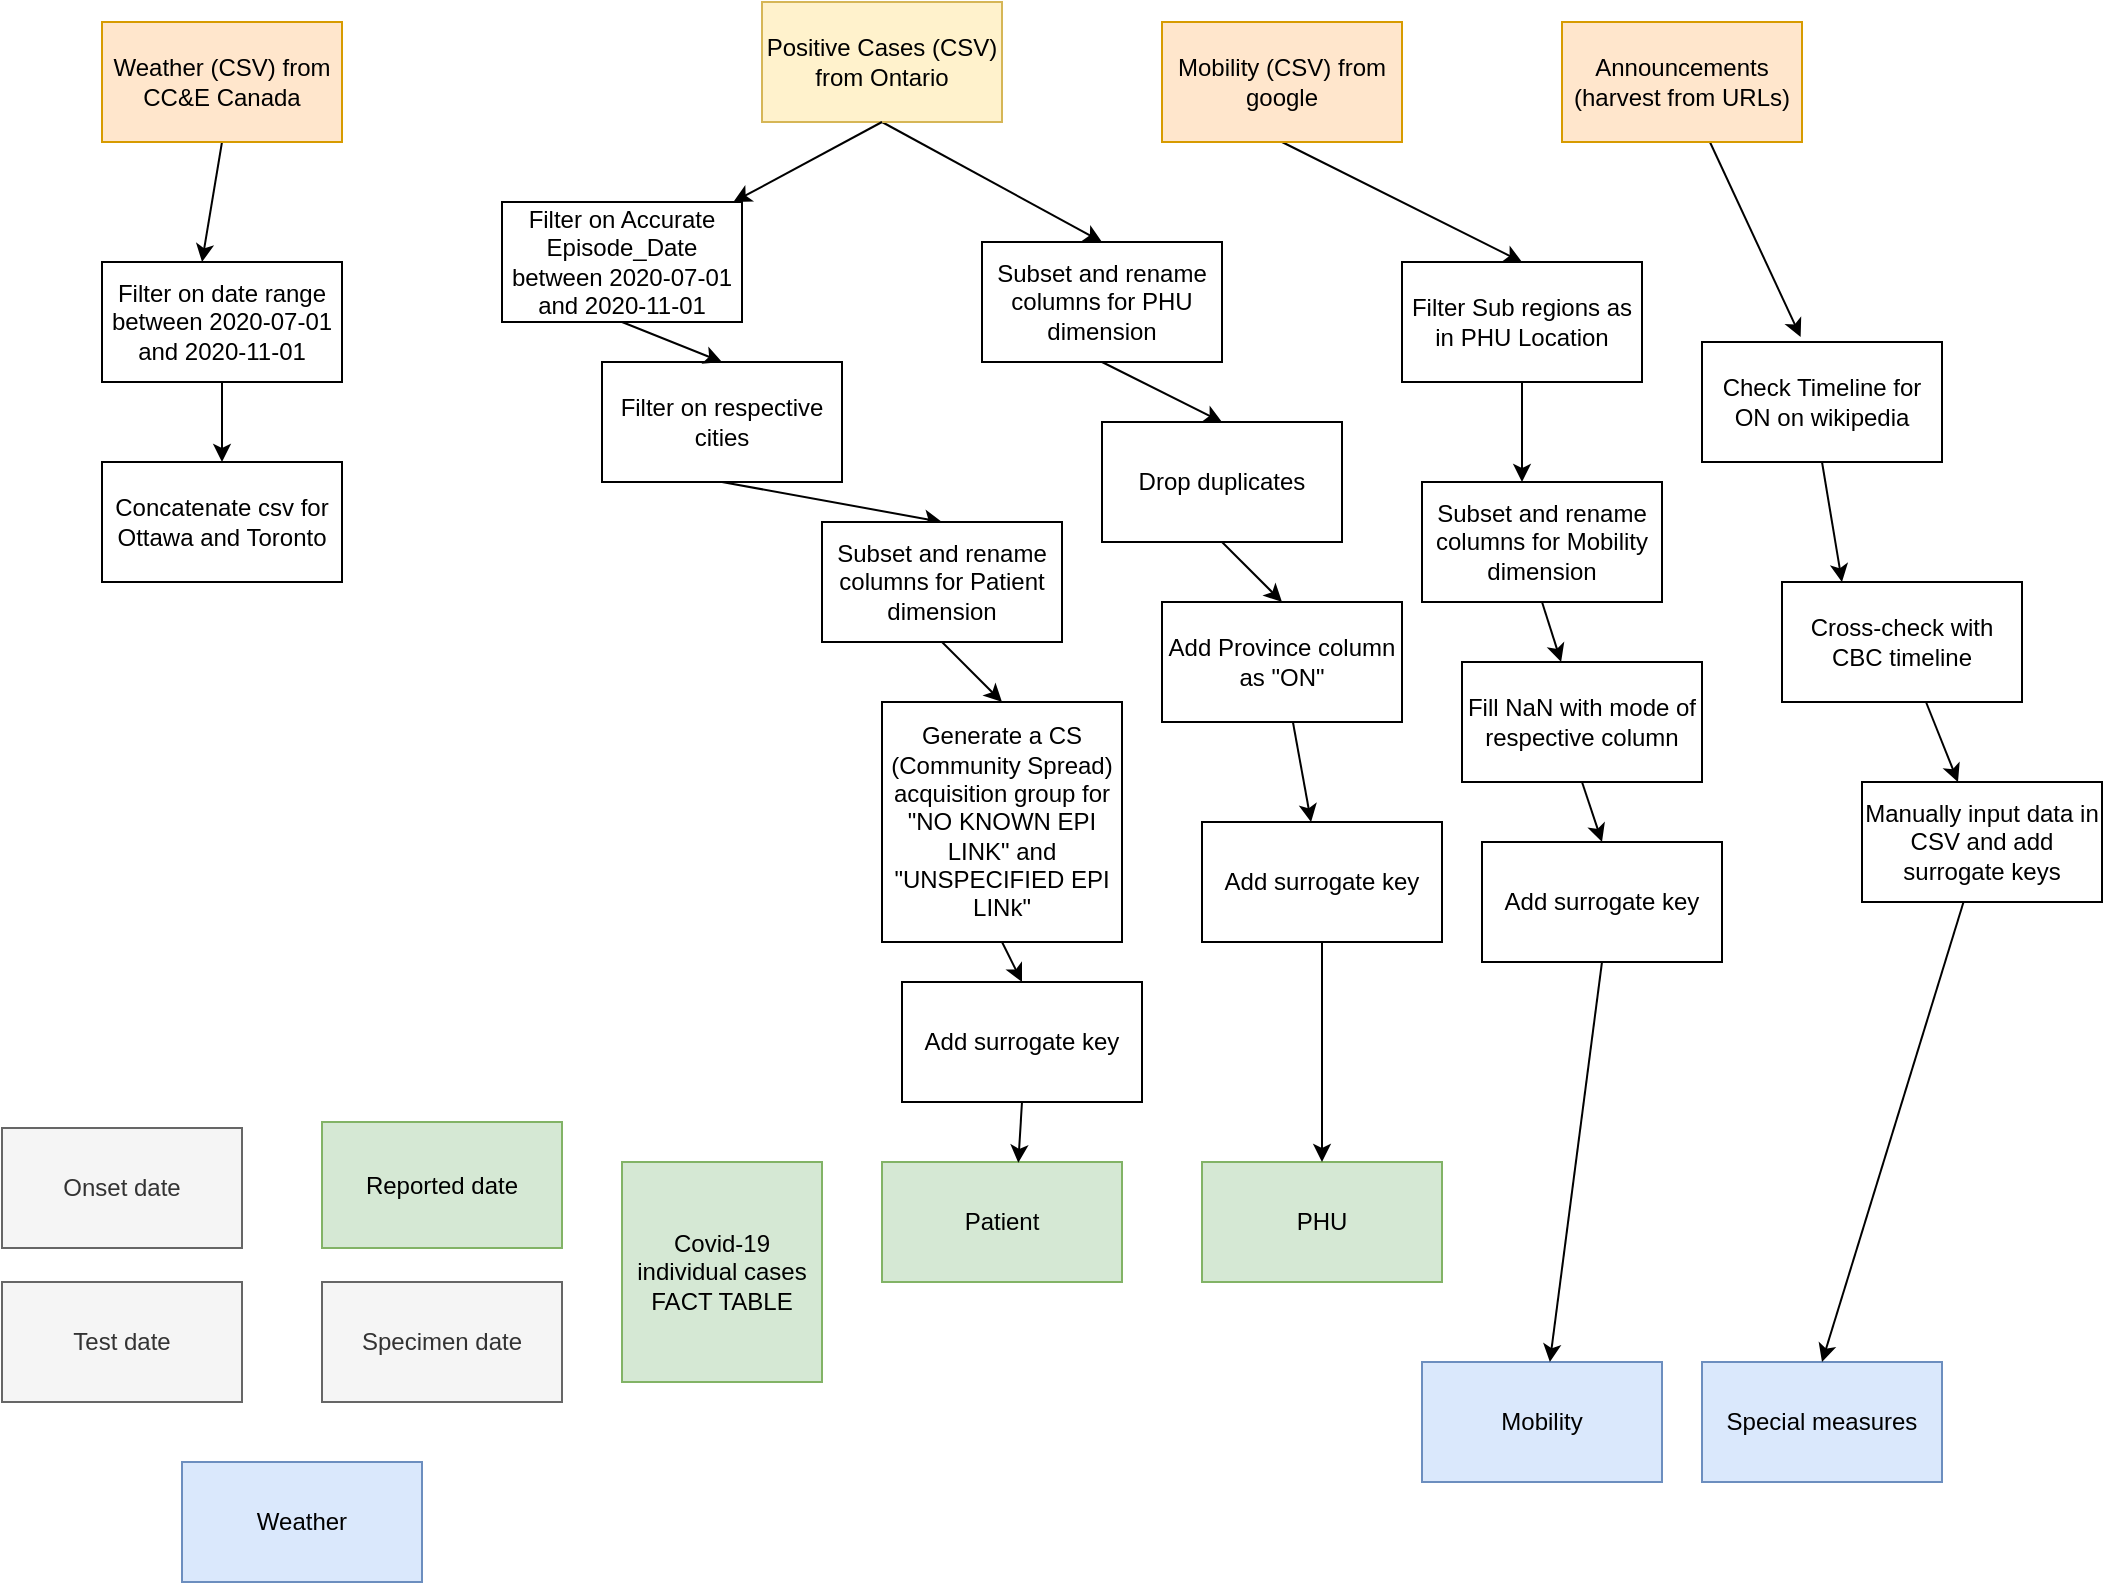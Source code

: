 <mxfile version="14.1.8" type="device"><diagram id="fBi28XhbJ9orWkVJYswQ" name="Page-1"><mxGraphModel dx="3367" dy="973" grid="1" gridSize="10" guides="1" tooltips="1" connect="1" arrows="1" fold="1" page="1" pageScale="1" pageWidth="2336" pageHeight="1654" math="0" shadow="0"><root><mxCell id="0"/><mxCell id="1" parent="0"/><mxCell id="B93vq-dcSLHGYE0nsimM-57" style="edgeStyle=none;rounded=0;orthogonalLoop=1;jettySize=auto;html=1;entryX=0.411;entryY=-0.042;entryDx=0;entryDy=0;entryPerimeter=0;" edge="1" parent="1" source="B93vq-dcSLHGYE0nsimM-1" target="B93vq-dcSLHGYE0nsimM-52"><mxGeometry relative="1" as="geometry"/></mxCell><mxCell id="B93vq-dcSLHGYE0nsimM-1" value="Announcements (harvest from URLs)" style="rounded=0;whiteSpace=wrap;html=1;fillColor=#ffe6cc;strokeColor=#d79b00;" vertex="1" parent="1"><mxGeometry x="730" y="230" width="120" height="60" as="geometry"/></mxCell><mxCell id="B93vq-dcSLHGYE0nsimM-60" style="edgeStyle=none;rounded=0;orthogonalLoop=1;jettySize=auto;html=1;exitX=0.5;exitY=1;exitDx=0;exitDy=0;" edge="1" parent="1" source="B93vq-dcSLHGYE0nsimM-2"><mxGeometry relative="1" as="geometry"><mxPoint x="50" y="350" as="targetPoint"/></mxGeometry></mxCell><mxCell id="B93vq-dcSLHGYE0nsimM-2" value="Weather (CSV) from CC&amp;amp;E Canada" style="rounded=0;whiteSpace=wrap;html=1;fillColor=#ffe6cc;strokeColor=#d79b00;" vertex="1" parent="1"><mxGeometry y="230" width="120" height="60" as="geometry"/></mxCell><mxCell id="B93vq-dcSLHGYE0nsimM-43" style="edgeStyle=none;rounded=0;orthogonalLoop=1;jettySize=auto;html=1;exitX=0.5;exitY=1;exitDx=0;exitDy=0;entryX=0.5;entryY=0;entryDx=0;entryDy=0;" edge="1" parent="1" source="B93vq-dcSLHGYE0nsimM-3" target="B93vq-dcSLHGYE0nsimM-42"><mxGeometry relative="1" as="geometry"/></mxCell><mxCell id="B93vq-dcSLHGYE0nsimM-3" value="Mobility (CSV) from google" style="rounded=0;whiteSpace=wrap;html=1;fillColor=#ffe6cc;strokeColor=#d79b00;" vertex="1" parent="1"><mxGeometry x="530" y="230" width="120" height="60" as="geometry"/></mxCell><mxCell id="B93vq-dcSLHGYE0nsimM-32" style="edgeStyle=none;rounded=0;orthogonalLoop=1;jettySize=auto;html=1;exitX=0.5;exitY=1;exitDx=0;exitDy=0;entryX=0.5;entryY=0;entryDx=0;entryDy=0;" edge="1" parent="1" source="B93vq-dcSLHGYE0nsimM-5" target="B93vq-dcSLHGYE0nsimM-33"><mxGeometry relative="1" as="geometry"><mxPoint x="450" y="320" as="targetPoint"/></mxGeometry></mxCell><mxCell id="B93vq-dcSLHGYE0nsimM-5" value="Positive Cases (CSV) from Ontario" style="rounded=0;whiteSpace=wrap;html=1;fillColor=#fff2cc;strokeColor=#d6b656;" vertex="1" parent="1"><mxGeometry x="330" y="220" width="120" height="60" as="geometry"/></mxCell><mxCell id="B93vq-dcSLHGYE0nsimM-6" value="Covid-19 individual cases FACT TABLE" style="rounded=0;whiteSpace=wrap;html=1;fillColor=#d5e8d4;strokeColor=#82b366;" vertex="1" parent="1"><mxGeometry x="260" y="800" width="100" height="110" as="geometry"/></mxCell><mxCell id="B93vq-dcSLHGYE0nsimM-7" value="Specimen date" style="rounded=0;whiteSpace=wrap;html=1;fillColor=#f5f5f5;strokeColor=#666666;fontColor=#333333;" vertex="1" parent="1"><mxGeometry x="110" y="860" width="120" height="60" as="geometry"/></mxCell><mxCell id="B93vq-dcSLHGYE0nsimM-8" value="Test date" style="rounded=0;whiteSpace=wrap;html=1;fillColor=#f5f5f5;strokeColor=#666666;fontColor=#333333;" vertex="1" parent="1"><mxGeometry x="-50" y="860" width="120" height="60" as="geometry"/></mxCell><mxCell id="B93vq-dcSLHGYE0nsimM-9" value="Onset date" style="rounded=0;whiteSpace=wrap;html=1;fillColor=#f5f5f5;strokeColor=#666666;fontColor=#333333;" vertex="1" parent="1"><mxGeometry x="-50" y="783" width="120" height="60" as="geometry"/></mxCell><mxCell id="B93vq-dcSLHGYE0nsimM-10" value="Weather" style="rounded=0;whiteSpace=wrap;html=1;fillColor=#dae8fc;strokeColor=#6c8ebf;" vertex="1" parent="1"><mxGeometry x="40" y="950" width="120" height="60" as="geometry"/></mxCell><mxCell id="B93vq-dcSLHGYE0nsimM-11" value="Special measures" style="rounded=0;whiteSpace=wrap;html=1;fillColor=#dae8fc;strokeColor=#6c8ebf;" vertex="1" parent="1"><mxGeometry x="800" y="900" width="120" height="60" as="geometry"/></mxCell><mxCell id="B93vq-dcSLHGYE0nsimM-12" value="Reported date" style="rounded=0;whiteSpace=wrap;html=1;fillColor=#d5e8d4;strokeColor=#82b366;" vertex="1" parent="1"><mxGeometry x="110" y="780" width="120" height="63" as="geometry"/></mxCell><mxCell id="B93vq-dcSLHGYE0nsimM-13" value="Mobility" style="rounded=0;whiteSpace=wrap;html=1;fillColor=#dae8fc;strokeColor=#6c8ebf;" vertex="1" parent="1"><mxGeometry x="660" y="900" width="120" height="60" as="geometry"/></mxCell><mxCell id="B93vq-dcSLHGYE0nsimM-14" value="PHU" style="rounded=0;whiteSpace=wrap;html=1;fillColor=#d5e8d4;strokeColor=#82b366;" vertex="1" parent="1"><mxGeometry x="550" y="800" width="120" height="60" as="geometry"/></mxCell><mxCell id="B93vq-dcSLHGYE0nsimM-15" value="Patient" style="rounded=0;whiteSpace=wrap;html=1;fillColor=#d5e8d4;strokeColor=#82b366;" vertex="1" parent="1"><mxGeometry x="390" y="800" width="120" height="60" as="geometry"/></mxCell><mxCell id="B93vq-dcSLHGYE0nsimM-28" style="edgeStyle=none;rounded=0;orthogonalLoop=1;jettySize=auto;html=1;exitX=0.5;exitY=1;exitDx=0;exitDy=0;entryX=0.5;entryY=0;entryDx=0;entryDy=0;" edge="1" parent="1" source="B93vq-dcSLHGYE0nsimM-22" target="B93vq-dcSLHGYE0nsimM-23"><mxGeometry relative="1" as="geometry"/></mxCell><mxCell id="B93vq-dcSLHGYE0nsimM-22" value="Filter on respective cities" style="whiteSpace=wrap;html=1;" vertex="1" parent="1"><mxGeometry x="250" y="400" width="120" height="60" as="geometry"/></mxCell><mxCell id="B93vq-dcSLHGYE0nsimM-29" style="edgeStyle=none;rounded=0;orthogonalLoop=1;jettySize=auto;html=1;exitX=0.5;exitY=1;exitDx=0;exitDy=0;entryX=0.5;entryY=0;entryDx=0;entryDy=0;" edge="1" parent="1" source="B93vq-dcSLHGYE0nsimM-23" target="B93vq-dcSLHGYE0nsimM-24"><mxGeometry relative="1" as="geometry"/></mxCell><mxCell id="B93vq-dcSLHGYE0nsimM-23" value="Subset and rename columns for Patient dimension" style="whiteSpace=wrap;html=1;" vertex="1" parent="1"><mxGeometry x="360" y="480" width="120" height="60" as="geometry"/></mxCell><mxCell id="B93vq-dcSLHGYE0nsimM-30" style="edgeStyle=none;rounded=0;orthogonalLoop=1;jettySize=auto;html=1;exitX=0.5;exitY=1;exitDx=0;exitDy=0;entryX=0.5;entryY=0;entryDx=0;entryDy=0;" edge="1" parent="1" source="B93vq-dcSLHGYE0nsimM-24" target="B93vq-dcSLHGYE0nsimM-25"><mxGeometry relative="1" as="geometry"/></mxCell><mxCell id="B93vq-dcSLHGYE0nsimM-24" value="Generate a CS (Community Spread) acquisition group for &quot;NO KNOWN EPI LINK&quot; and &quot;UNSPECIFIED EPI LINk&quot;" style="whiteSpace=wrap;html=1;" vertex="1" parent="1"><mxGeometry x="390" y="570" width="120" height="120" as="geometry"/></mxCell><mxCell id="B93vq-dcSLHGYE0nsimM-31" style="edgeStyle=none;rounded=0;orthogonalLoop=1;jettySize=auto;html=1;exitX=0.5;exitY=1;exitDx=0;exitDy=0;entryX=0.568;entryY=0.007;entryDx=0;entryDy=0;entryPerimeter=0;" edge="1" parent="1" source="B93vq-dcSLHGYE0nsimM-25" target="B93vq-dcSLHGYE0nsimM-15"><mxGeometry relative="1" as="geometry"/></mxCell><mxCell id="B93vq-dcSLHGYE0nsimM-25" value="Add surrogate key" style="whiteSpace=wrap;html=1;" vertex="1" parent="1"><mxGeometry x="400" y="710" width="120" height="60" as="geometry"/></mxCell><mxCell id="B93vq-dcSLHGYE0nsimM-27" style="edgeStyle=none;rounded=0;orthogonalLoop=1;jettySize=auto;html=1;exitX=0.5;exitY=1;exitDx=0;exitDy=0;entryX=0.5;entryY=0;entryDx=0;entryDy=0;" edge="1" parent="1" source="B93vq-dcSLHGYE0nsimM-20" target="B93vq-dcSLHGYE0nsimM-22"><mxGeometry relative="1" as="geometry"/></mxCell><mxCell id="B93vq-dcSLHGYE0nsimM-20" value="Filter on Accurate Episode_Date between 2020-07-01 and 2020-11-01" style="whiteSpace=wrap;html=1;" vertex="1" parent="1"><mxGeometry x="200" y="320" width="120" height="60" as="geometry"/></mxCell><mxCell id="B93vq-dcSLHGYE0nsimM-26" style="edgeStyle=none;rounded=0;orthogonalLoop=1;jettySize=auto;html=1;exitX=0.5;exitY=1;exitDx=0;exitDy=0;" edge="1" parent="1" source="B93vq-dcSLHGYE0nsimM-5" target="B93vq-dcSLHGYE0nsimM-20"><mxGeometry relative="1" as="geometry"><mxPoint x="230" y="380" as="targetPoint"/><mxPoint x="230" y="290" as="sourcePoint"/></mxGeometry></mxCell><mxCell id="B93vq-dcSLHGYE0nsimM-37" style="edgeStyle=none;rounded=0;orthogonalLoop=1;jettySize=auto;html=1;exitX=0.5;exitY=1;exitDx=0;exitDy=0;entryX=0.5;entryY=0;entryDx=0;entryDy=0;" edge="1" parent="1" source="B93vq-dcSLHGYE0nsimM-33" target="B93vq-dcSLHGYE0nsimM-34"><mxGeometry relative="1" as="geometry"/></mxCell><mxCell id="B93vq-dcSLHGYE0nsimM-33" value="Subset and rename columns for PHU dimension" style="whiteSpace=wrap;html=1;" vertex="1" parent="1"><mxGeometry x="440" y="340" width="120" height="60" as="geometry"/></mxCell><mxCell id="B93vq-dcSLHGYE0nsimM-38" style="edgeStyle=none;rounded=0;orthogonalLoop=1;jettySize=auto;html=1;exitX=0.5;exitY=1;exitDx=0;exitDy=0;entryX=0.5;entryY=0;entryDx=0;entryDy=0;" edge="1" parent="1" source="B93vq-dcSLHGYE0nsimM-34" target="B93vq-dcSLHGYE0nsimM-35"><mxGeometry relative="1" as="geometry"/></mxCell><mxCell id="B93vq-dcSLHGYE0nsimM-34" value="Drop duplicates" style="whiteSpace=wrap;html=1;" vertex="1" parent="1"><mxGeometry x="500" y="430" width="120" height="60" as="geometry"/></mxCell><mxCell id="B93vq-dcSLHGYE0nsimM-39" value="" style="edgeStyle=none;rounded=0;orthogonalLoop=1;jettySize=auto;html=1;" edge="1" parent="1" source="B93vq-dcSLHGYE0nsimM-35" target="B93vq-dcSLHGYE0nsimM-36"><mxGeometry relative="1" as="geometry"/></mxCell><mxCell id="B93vq-dcSLHGYE0nsimM-35" value="Add Province column as &quot;ON&quot;" style="whiteSpace=wrap;html=1;" vertex="1" parent="1"><mxGeometry x="530" y="520" width="120" height="60" as="geometry"/></mxCell><mxCell id="B93vq-dcSLHGYE0nsimM-40" value="" style="edgeStyle=none;rounded=0;orthogonalLoop=1;jettySize=auto;html=1;" edge="1" parent="1" source="B93vq-dcSLHGYE0nsimM-36" target="B93vq-dcSLHGYE0nsimM-14"><mxGeometry relative="1" as="geometry"/></mxCell><mxCell id="B93vq-dcSLHGYE0nsimM-36" value="Add surrogate key" style="whiteSpace=wrap;html=1;" vertex="1" parent="1"><mxGeometry x="550" y="630" width="120" height="60" as="geometry"/></mxCell><mxCell id="B93vq-dcSLHGYE0nsimM-44" style="edgeStyle=none;rounded=0;orthogonalLoop=1;jettySize=auto;html=1;exitX=0.5;exitY=1;exitDx=0;exitDy=0;" edge="1" parent="1" source="B93vq-dcSLHGYE0nsimM-42"><mxGeometry relative="1" as="geometry"><mxPoint x="710" y="460" as="targetPoint"/></mxGeometry></mxCell><mxCell id="B93vq-dcSLHGYE0nsimM-42" value="Filter Sub regions as in PHU Location" style="whiteSpace=wrap;html=1;" vertex="1" parent="1"><mxGeometry x="650" y="350" width="120" height="60" as="geometry"/></mxCell><mxCell id="B93vq-dcSLHGYE0nsimM-47" style="edgeStyle=none;rounded=0;orthogonalLoop=1;jettySize=auto;html=1;exitX=0.5;exitY=1;exitDx=0;exitDy=0;entryX=0.413;entryY=0;entryDx=0;entryDy=0;entryPerimeter=0;" edge="1" parent="1" source="B93vq-dcSLHGYE0nsimM-45" target="B93vq-dcSLHGYE0nsimM-46"><mxGeometry relative="1" as="geometry"/></mxCell><mxCell id="B93vq-dcSLHGYE0nsimM-45" value="Subset and rename columns for Mobility dimension" style="whiteSpace=wrap;html=1;" vertex="1" parent="1"><mxGeometry x="660" y="460" width="120" height="60" as="geometry"/></mxCell><mxCell id="B93vq-dcSLHGYE0nsimM-49" style="edgeStyle=none;rounded=0;orthogonalLoop=1;jettySize=auto;html=1;exitX=0.5;exitY=1;exitDx=0;exitDy=0;entryX=0.5;entryY=0;entryDx=0;entryDy=0;" edge="1" parent="1" source="B93vq-dcSLHGYE0nsimM-46" target="B93vq-dcSLHGYE0nsimM-48"><mxGeometry relative="1" as="geometry"/></mxCell><mxCell id="B93vq-dcSLHGYE0nsimM-46" value="Fill NaN with mode of respective column" style="whiteSpace=wrap;html=1;" vertex="1" parent="1"><mxGeometry x="680" y="550" width="120" height="60" as="geometry"/></mxCell><mxCell id="B93vq-dcSLHGYE0nsimM-50" style="edgeStyle=none;rounded=0;orthogonalLoop=1;jettySize=auto;html=1;exitX=0.5;exitY=1;exitDx=0;exitDy=0;" edge="1" parent="1" source="B93vq-dcSLHGYE0nsimM-48" target="B93vq-dcSLHGYE0nsimM-13"><mxGeometry relative="1" as="geometry"/></mxCell><mxCell id="B93vq-dcSLHGYE0nsimM-48" value="Add surrogate key" style="whiteSpace=wrap;html=1;" vertex="1" parent="1"><mxGeometry x="690" y="640" width="120" height="60" as="geometry"/></mxCell><mxCell id="B93vq-dcSLHGYE0nsimM-53" style="edgeStyle=none;rounded=0;orthogonalLoop=1;jettySize=auto;html=1;exitX=0.5;exitY=1;exitDx=0;exitDy=0;" edge="1" parent="1" source="B93vq-dcSLHGYE0nsimM-52"><mxGeometry relative="1" as="geometry"><mxPoint x="870" y="510" as="targetPoint"/></mxGeometry></mxCell><mxCell id="B93vq-dcSLHGYE0nsimM-52" value="Check Timeline for ON on wikipedia" style="whiteSpace=wrap;html=1;" vertex="1" parent="1"><mxGeometry x="800" y="390" width="120" height="60" as="geometry"/></mxCell><mxCell id="B93vq-dcSLHGYE0nsimM-58" value="" style="edgeStyle=none;rounded=0;orthogonalLoop=1;jettySize=auto;html=1;" edge="1" parent="1" source="B93vq-dcSLHGYE0nsimM-54" target="B93vq-dcSLHGYE0nsimM-55"><mxGeometry relative="1" as="geometry"/></mxCell><mxCell id="B93vq-dcSLHGYE0nsimM-54" value="Cross-check with CBC timeline" style="whiteSpace=wrap;html=1;" vertex="1" parent="1"><mxGeometry x="840" y="510" width="120" height="60" as="geometry"/></mxCell><mxCell id="B93vq-dcSLHGYE0nsimM-59" style="edgeStyle=none;rounded=0;orthogonalLoop=1;jettySize=auto;html=1;entryX=0.5;entryY=0;entryDx=0;entryDy=0;" edge="1" parent="1" source="B93vq-dcSLHGYE0nsimM-55" target="B93vq-dcSLHGYE0nsimM-11"><mxGeometry relative="1" as="geometry"/></mxCell><mxCell id="B93vq-dcSLHGYE0nsimM-55" value="Manually input data in CSV and add surrogate keys" style="whiteSpace=wrap;html=1;" vertex="1" parent="1"><mxGeometry x="880" y="610" width="120" height="60" as="geometry"/></mxCell><mxCell id="B93vq-dcSLHGYE0nsimM-61" value="Concatenate csv for Ottawa and Toronto" style="whiteSpace=wrap;html=1;" vertex="1" parent="1"><mxGeometry y="450" width="120" height="60" as="geometry"/></mxCell><mxCell id="B93vq-dcSLHGYE0nsimM-64" value="" style="edgeStyle=none;rounded=0;orthogonalLoop=1;jettySize=auto;html=1;" edge="1" parent="1" source="B93vq-dcSLHGYE0nsimM-63" target="B93vq-dcSLHGYE0nsimM-61"><mxGeometry relative="1" as="geometry"/></mxCell><mxCell id="B93vq-dcSLHGYE0nsimM-63" value="Filter on date range&lt;br&gt;between 2020-07-01 and 2020-11-01" style="whiteSpace=wrap;html=1;" vertex="1" parent="1"><mxGeometry y="350" width="120" height="60" as="geometry"/></mxCell></root></mxGraphModel></diagram></mxfile>